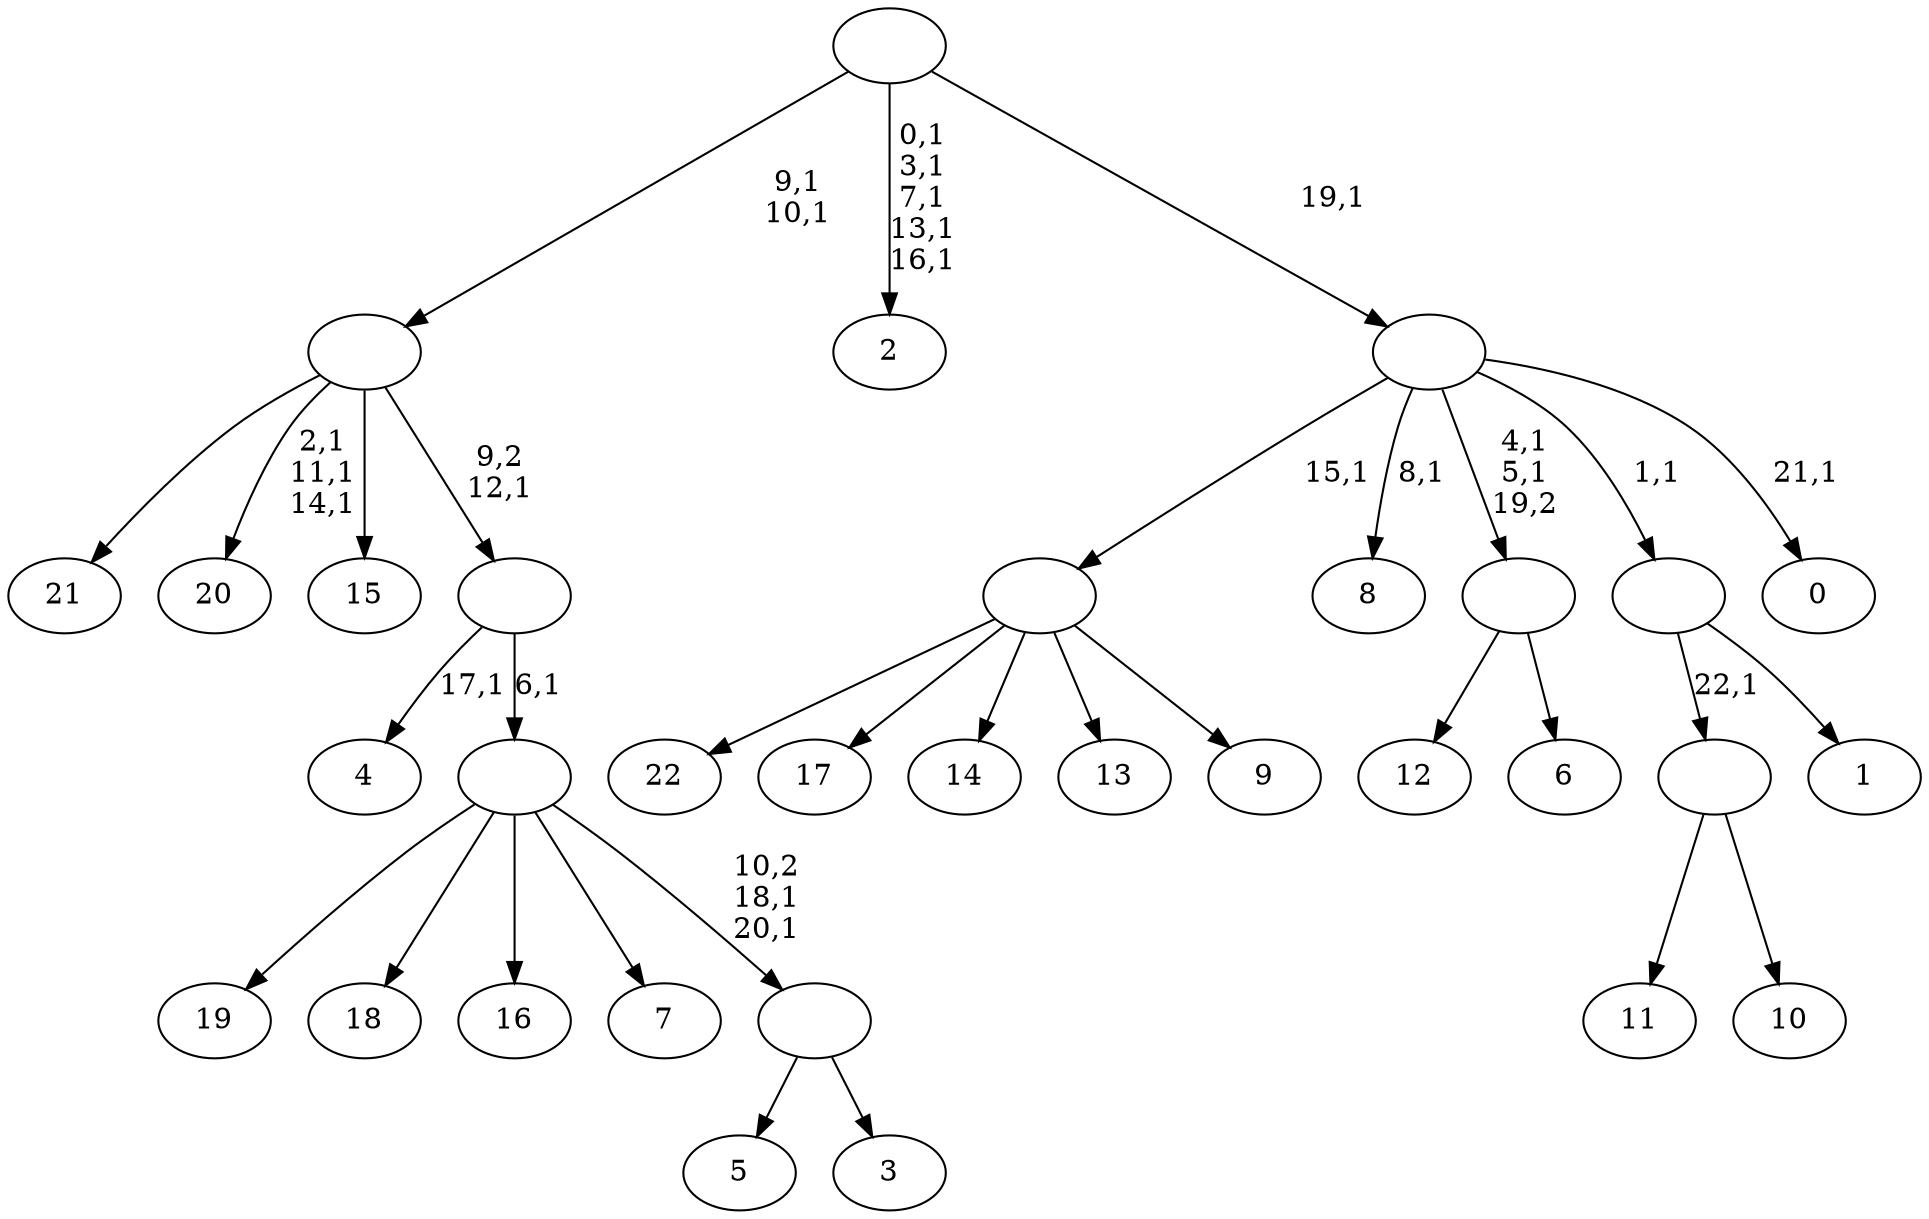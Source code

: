 digraph T {
	46 [label="22"]
	45 [label="21"]
	44 [label="20"]
	40 [label="19"]
	39 [label="18"]
	38 [label="17"]
	37 [label="16"]
	36 [label="15"]
	35 [label="14"]
	34 [label="13"]
	33 [label="12"]
	32 [label="11"]
	31 [label="10"]
	30 [label=""]
	29 [label="9"]
	28 [label=""]
	27 [label="8"]
	25 [label="7"]
	24 [label="6"]
	23 [label=""]
	21 [label="5"]
	20 [label="4"]
	18 [label="3"]
	17 [label=""]
	15 [label=""]
	14 [label=""]
	13 [label=""]
	11 [label="2"]
	5 [label="1"]
	4 [label=""]
	3 [label="0"]
	1 [label=""]
	0 [label=""]
	30 -> 32 [label=""]
	30 -> 31 [label=""]
	28 -> 46 [label=""]
	28 -> 38 [label=""]
	28 -> 35 [label=""]
	28 -> 34 [label=""]
	28 -> 29 [label=""]
	23 -> 33 [label=""]
	23 -> 24 [label=""]
	17 -> 21 [label=""]
	17 -> 18 [label=""]
	15 -> 17 [label="10,2\n18,1\n20,1"]
	15 -> 40 [label=""]
	15 -> 39 [label=""]
	15 -> 37 [label=""]
	15 -> 25 [label=""]
	14 -> 20 [label="17,1"]
	14 -> 15 [label="6,1"]
	13 -> 44 [label="2,1\n11,1\n14,1"]
	13 -> 45 [label=""]
	13 -> 36 [label=""]
	13 -> 14 [label="9,2\n12,1"]
	4 -> 30 [label="22,1"]
	4 -> 5 [label=""]
	1 -> 3 [label="21,1"]
	1 -> 23 [label="4,1\n5,1\n19,2"]
	1 -> 27 [label="8,1"]
	1 -> 28 [label="15,1"]
	1 -> 4 [label="1,1"]
	0 -> 11 [label="0,1\n3,1\n7,1\n13,1\n16,1"]
	0 -> 13 [label="9,1\n10,1"]
	0 -> 1 [label="19,1"]
}
